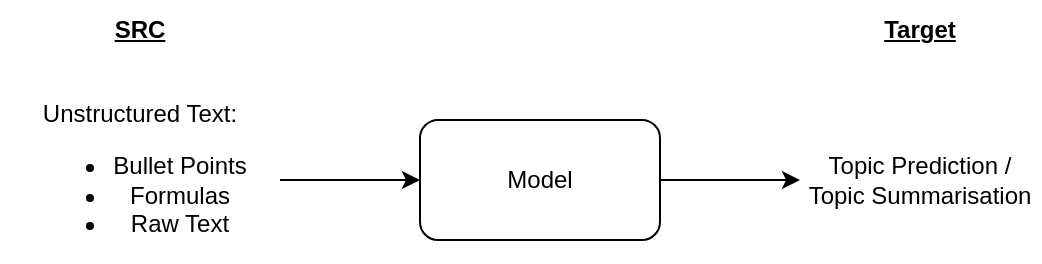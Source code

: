 <mxfile version="21.0.6" type="github">
  <diagram name="Page-1" id="G2H8CFwAec-l47pfTw5p">
    <mxGraphModel dx="1434" dy="950" grid="1" gridSize="10" guides="1" tooltips="1" connect="1" arrows="1" fold="1" page="1" pageScale="1" pageWidth="827" pageHeight="1169" math="0" shadow="0">
      <root>
        <mxCell id="0" />
        <mxCell id="1" parent="0" />
        <mxCell id="n-HEGvDCeYpeztoEyAW6-4" style="edgeStyle=orthogonalEdgeStyle;rounded=0;orthogonalLoop=1;jettySize=auto;html=1;exitX=1;exitY=0.5;exitDx=0;exitDy=0;entryX=0;entryY=0.5;entryDx=0;entryDy=0;" edge="1" parent="1" source="n-HEGvDCeYpeztoEyAW6-1" target="n-HEGvDCeYpeztoEyAW6-3">
          <mxGeometry relative="1" as="geometry" />
        </mxCell>
        <mxCell id="n-HEGvDCeYpeztoEyAW6-1" value="Unstructured Text:&lt;br&gt;&lt;ul&gt;&lt;li&gt;Bullet Points&lt;br&gt;&lt;/li&gt;&lt;li&gt;Formulas&lt;/li&gt;&lt;li&gt;Raw Text&lt;/li&gt;&lt;/ul&gt;" style="text;html=1;strokeColor=none;fillColor=none;align=center;verticalAlign=middle;whiteSpace=wrap;rounded=0;" vertex="1" parent="1">
          <mxGeometry x="80" y="200" width="140" height="80" as="geometry" />
        </mxCell>
        <mxCell id="n-HEGvDCeYpeztoEyAW6-6" style="edgeStyle=orthogonalEdgeStyle;rounded=0;orthogonalLoop=1;jettySize=auto;html=1;exitX=1;exitY=0.5;exitDx=0;exitDy=0;" edge="1" parent="1" source="n-HEGvDCeYpeztoEyAW6-3" target="n-HEGvDCeYpeztoEyAW6-5">
          <mxGeometry relative="1" as="geometry" />
        </mxCell>
        <mxCell id="n-HEGvDCeYpeztoEyAW6-3" value="Model" style="rounded=1;whiteSpace=wrap;html=1;" vertex="1" parent="1">
          <mxGeometry x="290" y="210" width="120" height="60" as="geometry" />
        </mxCell>
        <mxCell id="n-HEGvDCeYpeztoEyAW6-5" value="Topic Prediction / Topic Summarisation" style="text;html=1;strokeColor=none;fillColor=none;align=center;verticalAlign=middle;whiteSpace=wrap;rounded=0;" vertex="1" parent="1">
          <mxGeometry x="480" y="212.5" width="120" height="55" as="geometry" />
        </mxCell>
        <mxCell id="n-HEGvDCeYpeztoEyAW6-7" value="&lt;b&gt;&lt;u&gt;SRC&lt;/u&gt;&lt;/b&gt;" style="text;html=1;strokeColor=none;fillColor=none;align=center;verticalAlign=middle;whiteSpace=wrap;rounded=0;" vertex="1" parent="1">
          <mxGeometry x="120" y="150" width="60" height="30" as="geometry" />
        </mxCell>
        <mxCell id="n-HEGvDCeYpeztoEyAW6-8" value="&lt;b&gt;&lt;u&gt;Target&lt;/u&gt;&lt;/b&gt;" style="text;html=1;strokeColor=none;fillColor=none;align=center;verticalAlign=middle;whiteSpace=wrap;rounded=0;" vertex="1" parent="1">
          <mxGeometry x="510" y="150" width="60" height="30" as="geometry" />
        </mxCell>
      </root>
    </mxGraphModel>
  </diagram>
</mxfile>
